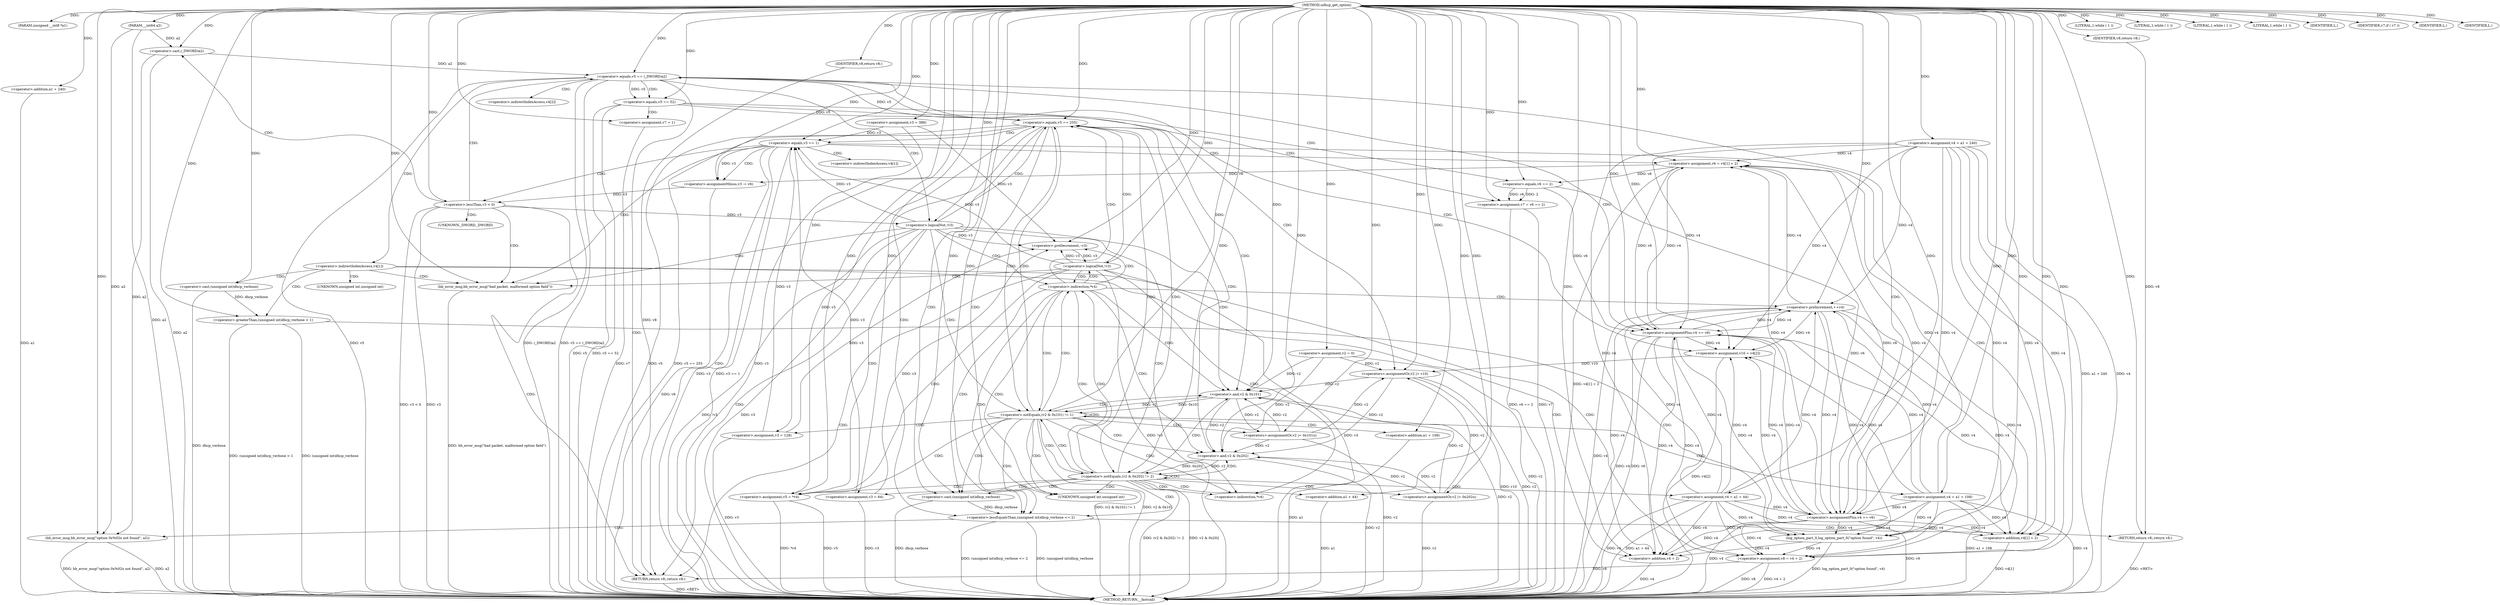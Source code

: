 digraph udhcp_get_option {  
"1000109" [label = "(METHOD,udhcp_get_option)" ]
"1000304" [label = "(METHOD_RETURN,__fastcall)" ]
"1000110" [label = "(PARAM,unsigned __int8 *a1)" ]
"1000111" [label = "(PARAM,__int64 a2)" ]
"1000121" [label = "(<operator>.assignment,v2 = 0)" ]
"1000124" [label = "(<operator>.assignment,v3 = 388)" ]
"1000127" [label = "(<operator>.assignment,v4 = a1 + 240)" ]
"1000129" [label = "(<operator>.addition,a1 + 240)" ]
"1000133" [label = "(LITERAL,1,while ( 1 ))" ]
"1000136" [label = "(LITERAL,1,while ( 1 ))" ]
"1000139" [label = "(LITERAL,1,while ( 1 ))" ]
"1000142" [label = "(LITERAL,1,while ( 1 ))" ]
"1000144" [label = "(<operator>.assignment,v5 = *v4)" ]
"1000152" [label = "(<operator>.preDecrement,--v3)" ]
"1000154" [label = "(<operator>.preIncrement,++v4)" ]
"1000157" [label = "(<operator>.logicalNot,!v3)" ]
"1000161" [label = "(<operator>.equals,v5 == 255)" ]
"1000166" [label = "(<operator>.equals,v3 == 1)" ]
"1000170" [label = "(<operator>.assignment,v6 = v4[1] + 2)" ]
"1000172" [label = "(<operator>.addition,v4[1] + 2)" ]
"1000177" [label = "(<operator>.assignmentMinus,v3 -= v6)" ]
"1000181" [label = "(<operator>.lessThan,v3 < 0)" ]
"1000186" [label = "(<operator>.equals,v5 == (_DWORD)a2)" ]
"1000188" [label = "(<operator>.cast,(_DWORD)a2)" ]
"1000198" [label = "(<operator>.greaterThan,(unsigned int)dhcp_verbose > 1)" ]
"1000199" [label = "(<operator>.cast,(unsigned int)dhcp_verbose)" ]
"1000203" [label = "(log_option_part_0,log_option_part_0(\"option found\", v4))" ]
"1000206" [label = "(<operator>.assignment,v8 = v4 + 2)" ]
"1000208" [label = "(<operator>.addition,v4 + 2)" ]
"1000214" [label = "(IDENTIFIER,L,)" ]
"1000215" [label = "(bb_error_msg,bb_error_msg(\"bad packet, malformed option field\"))" ]
"1000217" [label = "(RETURN,return v8;,return v8;)" ]
"1000218" [label = "(IDENTIFIER,v8,return v8;)" ]
"1000220" [label = "(<operator>.equals,v5 == 52)" ]
"1000223" [label = "(<operator>.assignment,v7 = v6 == 2)" ]
"1000225" [label = "(<operator>.equals,v6 == 2)" ]
"1000229" [label = "(<operator>.assignment,v7 = 1)" ]
"1000233" [label = "(IDENTIFIER,v7,if ( v7 ))" ]
"1000235" [label = "(<operator>.assignmentPlus,v4 += v6)" ]
"1000240" [label = "(<operator>.assignment,v10 = v4[2])" ]
"1000245" [label = "(<operator>.assignmentPlus,v4 += v6)" ]
"1000248" [label = "(<operators>.assignmentOr,v2 |= v10)" ]
"1000252" [label = "(<operator>.logicalNot,!v3)" ]
"1000256" [label = "(<operator>.notEquals,(v2 & 0x101) != 1)" ]
"1000257" [label = "(<operator>.and,v2 & 0x101)" ]
"1000262" [label = "(<operators>.assignmentOr,v2 |= 0x101u)" ]
"1000265" [label = "(<operator>.assignment,v4 = a1 + 108)" ]
"1000267" [label = "(<operator>.addition,a1 + 108)" ]
"1000270" [label = "(<operator>.assignment,v3 = 128)" ]
"1000274" [label = "(<operator>.notEquals,(v2 & 0x202) != 2)" ]
"1000275" [label = "(<operator>.and,v2 & 0x202)" ]
"1000280" [label = "(<operators>.assignmentOr,v2 |= 0x202u)" ]
"1000283" [label = "(<operator>.assignment,v4 = a1 + 44)" ]
"1000285" [label = "(<operator>.addition,a1 + 44)" ]
"1000288" [label = "(<operator>.assignment,v3 = 64)" ]
"1000291" [label = "(IDENTIFIER,L,)" ]
"1000293" [label = "(<operator>.lessEqualsThan,(unsigned int)dhcp_verbose <= 2)" ]
"1000294" [label = "(<operator>.cast,(unsigned int)dhcp_verbose)" ]
"1000298" [label = "(RETURN,return v8;,return v8;)" ]
"1000299" [label = "(IDENTIFIER,v8,return v8;)" ]
"1000300" [label = "(bb_error_msg,bb_error_msg(\"option 0x%02x not found\", a2))" ]
"1000303" [label = "(IDENTIFIER,L,)" ]
"1000146" [label = "(<operator>.indirection,*v4)" ]
"1000149" [label = "(<operator>.indirection,*v4)" ]
"1000173" [label = "(<operator>.indirectIndexAccess,v4[1])" ]
"1000189" [label = "(UNKNOWN,_DWORD,_DWORD)" ]
"1000193" [label = "(<operator>.indirectIndexAccess,v4[1])" ]
"1000200" [label = "(UNKNOWN,unsigned int,unsigned int)" ]
"1000242" [label = "(<operator>.indirectIndexAccess,v4[2])" ]
"1000295" [label = "(UNKNOWN,unsigned int,unsigned int)" ]
  "1000298" -> "1000304"  [ label = "DDG: <RET>"] 
  "1000127" -> "1000304"  [ label = "DDG: v4"] 
  "1000293" -> "1000304"  [ label = "DDG: (unsigned int)dhcp_verbose <= 2"] 
  "1000198" -> "1000304"  [ label = "DDG: (unsigned int)dhcp_verbose > 1"] 
  "1000186" -> "1000304"  [ label = "DDG: v5"] 
  "1000144" -> "1000304"  [ label = "DDG: v5"] 
  "1000111" -> "1000304"  [ label = "DDG: a2"] 
  "1000288" -> "1000304"  [ label = "DDG: v3"] 
  "1000181" -> "1000304"  [ label = "DDG: v3 < 0"] 
  "1000293" -> "1000304"  [ label = "DDG: (unsigned int)dhcp_verbose"] 
  "1000166" -> "1000304"  [ label = "DDG: v3"] 
  "1000161" -> "1000304"  [ label = "DDG: v5 == 255"] 
  "1000265" -> "1000304"  [ label = "DDG: a1 + 108"] 
  "1000198" -> "1000304"  [ label = "DDG: (unsigned int)dhcp_verbose"] 
  "1000203" -> "1000304"  [ label = "DDG: log_option_part_0(\"option found\", v4)"] 
  "1000166" -> "1000304"  [ label = "DDG: v3 == 1"] 
  "1000121" -> "1000304"  [ label = "DDG: v2"] 
  "1000257" -> "1000304"  [ label = "DDG: v2"] 
  "1000229" -> "1000304"  [ label = "DDG: v7"] 
  "1000245" -> "1000304"  [ label = "DDG: v4"] 
  "1000157" -> "1000304"  [ label = "DDG: !v3"] 
  "1000220" -> "1000304"  [ label = "DDG: v5"] 
  "1000256" -> "1000304"  [ label = "DDG: (v2 & 0x101) != 1"] 
  "1000274" -> "1000304"  [ label = "DDG: (v2 & 0x202) != 2"] 
  "1000129" -> "1000304"  [ label = "DDG: a1"] 
  "1000294" -> "1000304"  [ label = "DDG: dhcp_verbose"] 
  "1000220" -> "1000304"  [ label = "DDG: v5 == 52"] 
  "1000265" -> "1000304"  [ label = "DDG: v4"] 
  "1000300" -> "1000304"  [ label = "DDG: a2"] 
  "1000248" -> "1000304"  [ label = "DDG: v10"] 
  "1000267" -> "1000304"  [ label = "DDG: a1"] 
  "1000223" -> "1000304"  [ label = "DDG: v7"] 
  "1000181" -> "1000304"  [ label = "DDG: v3"] 
  "1000252" -> "1000304"  [ label = "DDG: v3"] 
  "1000235" -> "1000304"  [ label = "DDG: v4"] 
  "1000154" -> "1000304"  [ label = "DDG: v4"] 
  "1000157" -> "1000304"  [ label = "DDG: v3"] 
  "1000245" -> "1000304"  [ label = "DDG: v6"] 
  "1000188" -> "1000304"  [ label = "DDG: a2"] 
  "1000215" -> "1000304"  [ label = "DDG: bb_error_msg(\"bad packet, malformed option field\")"] 
  "1000235" -> "1000304"  [ label = "DDG: v6"] 
  "1000270" -> "1000304"  [ label = "DDG: v3"] 
  "1000262" -> "1000304"  [ label = "DDG: v2"] 
  "1000206" -> "1000304"  [ label = "DDG: v8"] 
  "1000274" -> "1000304"  [ label = "DDG: v2 & 0x202"] 
  "1000248" -> "1000304"  [ label = "DDG: v2"] 
  "1000285" -> "1000304"  [ label = "DDG: a1"] 
  "1000252" -> "1000304"  [ label = "DDG: !v3"] 
  "1000223" -> "1000304"  [ label = "DDG: v6 == 2"] 
  "1000256" -> "1000304"  [ label = "DDG: v2 & 0x101"] 
  "1000208" -> "1000304"  [ label = "DDG: v4"] 
  "1000186" -> "1000304"  [ label = "DDG: (_DWORD)a2"] 
  "1000206" -> "1000304"  [ label = "DDG: v4 + 2"] 
  "1000280" -> "1000304"  [ label = "DDG: v2"] 
  "1000124" -> "1000304"  [ label = "DDG: v3"] 
  "1000300" -> "1000304"  [ label = "DDG: bb_error_msg(\"option 0x%02x not found\", a2)"] 
  "1000199" -> "1000304"  [ label = "DDG: dhcp_verbose"] 
  "1000240" -> "1000304"  [ label = "DDG: v4[2]"] 
  "1000177" -> "1000304"  [ label = "DDG: v6"] 
  "1000172" -> "1000304"  [ label = "DDG: v4[1]"] 
  "1000127" -> "1000304"  [ label = "DDG: a1 + 240"] 
  "1000283" -> "1000304"  [ label = "DDG: v4"] 
  "1000275" -> "1000304"  [ label = "DDG: v2"] 
  "1000170" -> "1000304"  [ label = "DDG: v4[1] + 2"] 
  "1000144" -> "1000304"  [ label = "DDG: *v4"] 
  "1000161" -> "1000304"  [ label = "DDG: v5"] 
  "1000186" -> "1000304"  [ label = "DDG: v5 == (_DWORD)a2"] 
  "1000283" -> "1000304"  [ label = "DDG: a1 + 44"] 
  "1000217" -> "1000304"  [ label = "DDG: <RET>"] 
  "1000109" -> "1000110"  [ label = "DDG: "] 
  "1000109" -> "1000111"  [ label = "DDG: "] 
  "1000109" -> "1000121"  [ label = "DDG: "] 
  "1000109" -> "1000124"  [ label = "DDG: "] 
  "1000109" -> "1000127"  [ label = "DDG: "] 
  "1000109" -> "1000129"  [ label = "DDG: "] 
  "1000109" -> "1000133"  [ label = "DDG: "] 
  "1000109" -> "1000136"  [ label = "DDG: "] 
  "1000109" -> "1000139"  [ label = "DDG: "] 
  "1000109" -> "1000142"  [ label = "DDG: "] 
  "1000109" -> "1000144"  [ label = "DDG: "] 
  "1000288" -> "1000152"  [ label = "DDG: v3"] 
  "1000252" -> "1000152"  [ label = "DDG: v3"] 
  "1000124" -> "1000152"  [ label = "DDG: v3"] 
  "1000157" -> "1000152"  [ label = "DDG: v3"] 
  "1000270" -> "1000152"  [ label = "DDG: v3"] 
  "1000109" -> "1000152"  [ label = "DDG: "] 
  "1000127" -> "1000154"  [ label = "DDG: v4"] 
  "1000245" -> "1000154"  [ label = "DDG: v4"] 
  "1000265" -> "1000154"  [ label = "DDG: v4"] 
  "1000235" -> "1000154"  [ label = "DDG: v4"] 
  "1000283" -> "1000154"  [ label = "DDG: v4"] 
  "1000109" -> "1000154"  [ label = "DDG: "] 
  "1000152" -> "1000157"  [ label = "DDG: v3"] 
  "1000109" -> "1000157"  [ label = "DDG: "] 
  "1000220" -> "1000161"  [ label = "DDG: v5"] 
  "1000144" -> "1000161"  [ label = "DDG: v5"] 
  "1000109" -> "1000161"  [ label = "DDG: "] 
  "1000288" -> "1000166"  [ label = "DDG: v3"] 
  "1000252" -> "1000166"  [ label = "DDG: v3"] 
  "1000124" -> "1000166"  [ label = "DDG: v3"] 
  "1000157" -> "1000166"  [ label = "DDG: v3"] 
  "1000270" -> "1000166"  [ label = "DDG: v3"] 
  "1000109" -> "1000166"  [ label = "DDG: "] 
  "1000127" -> "1000170"  [ label = "DDG: v4"] 
  "1000245" -> "1000170"  [ label = "DDG: v4"] 
  "1000265" -> "1000170"  [ label = "DDG: v4"] 
  "1000235" -> "1000170"  [ label = "DDG: v4"] 
  "1000154" -> "1000170"  [ label = "DDG: v4"] 
  "1000283" -> "1000170"  [ label = "DDG: v4"] 
  "1000109" -> "1000170"  [ label = "DDG: "] 
  "1000127" -> "1000172"  [ label = "DDG: v4"] 
  "1000245" -> "1000172"  [ label = "DDG: v4"] 
  "1000265" -> "1000172"  [ label = "DDG: v4"] 
  "1000235" -> "1000172"  [ label = "DDG: v4"] 
  "1000154" -> "1000172"  [ label = "DDG: v4"] 
  "1000283" -> "1000172"  [ label = "DDG: v4"] 
  "1000109" -> "1000172"  [ label = "DDG: "] 
  "1000170" -> "1000177"  [ label = "DDG: v6"] 
  "1000109" -> "1000177"  [ label = "DDG: "] 
  "1000166" -> "1000177"  [ label = "DDG: v3"] 
  "1000177" -> "1000181"  [ label = "DDG: v3"] 
  "1000109" -> "1000181"  [ label = "DDG: "] 
  "1000161" -> "1000186"  [ label = "DDG: v5"] 
  "1000109" -> "1000186"  [ label = "DDG: "] 
  "1000188" -> "1000186"  [ label = "DDG: a2"] 
  "1000111" -> "1000188"  [ label = "DDG: a2"] 
  "1000109" -> "1000188"  [ label = "DDG: "] 
  "1000199" -> "1000198"  [ label = "DDG: dhcp_verbose"] 
  "1000109" -> "1000199"  [ label = "DDG: "] 
  "1000109" -> "1000198"  [ label = "DDG: "] 
  "1000109" -> "1000203"  [ label = "DDG: "] 
  "1000127" -> "1000203"  [ label = "DDG: v4"] 
  "1000245" -> "1000203"  [ label = "DDG: v4"] 
  "1000265" -> "1000203"  [ label = "DDG: v4"] 
  "1000235" -> "1000203"  [ label = "DDG: v4"] 
  "1000154" -> "1000203"  [ label = "DDG: v4"] 
  "1000283" -> "1000203"  [ label = "DDG: v4"] 
  "1000245" -> "1000206"  [ label = "DDG: v4"] 
  "1000265" -> "1000206"  [ label = "DDG: v4"] 
  "1000203" -> "1000206"  [ label = "DDG: v4"] 
  "1000127" -> "1000206"  [ label = "DDG: v4"] 
  "1000235" -> "1000206"  [ label = "DDG: v4"] 
  "1000154" -> "1000206"  [ label = "DDG: v4"] 
  "1000283" -> "1000206"  [ label = "DDG: v4"] 
  "1000109" -> "1000206"  [ label = "DDG: "] 
  "1000245" -> "1000208"  [ label = "DDG: v4"] 
  "1000265" -> "1000208"  [ label = "DDG: v4"] 
  "1000203" -> "1000208"  [ label = "DDG: v4"] 
  "1000127" -> "1000208"  [ label = "DDG: v4"] 
  "1000235" -> "1000208"  [ label = "DDG: v4"] 
  "1000154" -> "1000208"  [ label = "DDG: v4"] 
  "1000283" -> "1000208"  [ label = "DDG: v4"] 
  "1000109" -> "1000208"  [ label = "DDG: "] 
  "1000109" -> "1000214"  [ label = "DDG: "] 
  "1000109" -> "1000215"  [ label = "DDG: "] 
  "1000218" -> "1000217"  [ label = "DDG: v8"] 
  "1000206" -> "1000217"  [ label = "DDG: v8"] 
  "1000109" -> "1000218"  [ label = "DDG: "] 
  "1000186" -> "1000220"  [ label = "DDG: v5"] 
  "1000109" -> "1000220"  [ label = "DDG: "] 
  "1000225" -> "1000223"  [ label = "DDG: v6"] 
  "1000225" -> "1000223"  [ label = "DDG: 2"] 
  "1000109" -> "1000223"  [ label = "DDG: "] 
  "1000109" -> "1000225"  [ label = "DDG: "] 
  "1000170" -> "1000225"  [ label = "DDG: v6"] 
  "1000109" -> "1000229"  [ label = "DDG: "] 
  "1000109" -> "1000233"  [ label = "DDG: "] 
  "1000225" -> "1000235"  [ label = "DDG: v6"] 
  "1000109" -> "1000235"  [ label = "DDG: "] 
  "1000170" -> "1000235"  [ label = "DDG: v6"] 
  "1000127" -> "1000235"  [ label = "DDG: v4"] 
  "1000245" -> "1000235"  [ label = "DDG: v4"] 
  "1000265" -> "1000235"  [ label = "DDG: v4"] 
  "1000154" -> "1000235"  [ label = "DDG: v4"] 
  "1000283" -> "1000235"  [ label = "DDG: v4"] 
  "1000127" -> "1000240"  [ label = "DDG: v4"] 
  "1000245" -> "1000240"  [ label = "DDG: v4"] 
  "1000265" -> "1000240"  [ label = "DDG: v4"] 
  "1000283" -> "1000240"  [ label = "DDG: v4"] 
  "1000235" -> "1000240"  [ label = "DDG: v4"] 
  "1000154" -> "1000240"  [ label = "DDG: v4"] 
  "1000109" -> "1000240"  [ label = "DDG: "] 
  "1000225" -> "1000245"  [ label = "DDG: v6"] 
  "1000109" -> "1000245"  [ label = "DDG: "] 
  "1000170" -> "1000245"  [ label = "DDG: v6"] 
  "1000127" -> "1000245"  [ label = "DDG: v4"] 
  "1000265" -> "1000245"  [ label = "DDG: v4"] 
  "1000235" -> "1000245"  [ label = "DDG: v4"] 
  "1000154" -> "1000245"  [ label = "DDG: v4"] 
  "1000283" -> "1000245"  [ label = "DDG: v4"] 
  "1000240" -> "1000248"  [ label = "DDG: v10"] 
  "1000109" -> "1000248"  [ label = "DDG: "] 
  "1000121" -> "1000248"  [ label = "DDG: v2"] 
  "1000262" -> "1000248"  [ label = "DDG: v2"] 
  "1000280" -> "1000248"  [ label = "DDG: v2"] 
  "1000181" -> "1000252"  [ label = "DDG: v3"] 
  "1000109" -> "1000252"  [ label = "DDG: "] 
  "1000257" -> "1000256"  [ label = "DDG: v2"] 
  "1000257" -> "1000256"  [ label = "DDG: 0x101"] 
  "1000121" -> "1000257"  [ label = "DDG: v2"] 
  "1000262" -> "1000257"  [ label = "DDG: v2"] 
  "1000248" -> "1000257"  [ label = "DDG: v2"] 
  "1000280" -> "1000257"  [ label = "DDG: v2"] 
  "1000109" -> "1000257"  [ label = "DDG: "] 
  "1000109" -> "1000256"  [ label = "DDG: "] 
  "1000109" -> "1000262"  [ label = "DDG: "] 
  "1000257" -> "1000262"  [ label = "DDG: v2"] 
  "1000109" -> "1000265"  [ label = "DDG: "] 
  "1000109" -> "1000267"  [ label = "DDG: "] 
  "1000109" -> "1000270"  [ label = "DDG: "] 
  "1000275" -> "1000274"  [ label = "DDG: v2"] 
  "1000275" -> "1000274"  [ label = "DDG: 0x202"] 
  "1000262" -> "1000275"  [ label = "DDG: v2"] 
  "1000248" -> "1000275"  [ label = "DDG: v2"] 
  "1000280" -> "1000275"  [ label = "DDG: v2"] 
  "1000121" -> "1000275"  [ label = "DDG: v2"] 
  "1000257" -> "1000275"  [ label = "DDG: v2"] 
  "1000109" -> "1000275"  [ label = "DDG: "] 
  "1000109" -> "1000274"  [ label = "DDG: "] 
  "1000109" -> "1000280"  [ label = "DDG: "] 
  "1000275" -> "1000280"  [ label = "DDG: v2"] 
  "1000109" -> "1000283"  [ label = "DDG: "] 
  "1000109" -> "1000285"  [ label = "DDG: "] 
  "1000109" -> "1000288"  [ label = "DDG: "] 
  "1000109" -> "1000291"  [ label = "DDG: "] 
  "1000294" -> "1000293"  [ label = "DDG: dhcp_verbose"] 
  "1000109" -> "1000294"  [ label = "DDG: "] 
  "1000109" -> "1000293"  [ label = "DDG: "] 
  "1000299" -> "1000298"  [ label = "DDG: v8"] 
  "1000109" -> "1000298"  [ label = "DDG: "] 
  "1000109" -> "1000299"  [ label = "DDG: "] 
  "1000109" -> "1000300"  [ label = "DDG: "] 
  "1000188" -> "1000300"  [ label = "DDG: a2"] 
  "1000111" -> "1000300"  [ label = "DDG: a2"] 
  "1000109" -> "1000303"  [ label = "DDG: "] 
  "1000149" -> "1000157"  [ label = "CDG: "] 
  "1000149" -> "1000154"  [ label = "CDG: "] 
  "1000149" -> "1000152"  [ label = "CDG: "] 
  "1000149" -> "1000161"  [ label = "CDG: "] 
  "1000149" -> "1000256"  [ label = "CDG: "] 
  "1000149" -> "1000257"  [ label = "CDG: "] 
  "1000149" -> "1000275"  [ label = "CDG: "] 
  "1000149" -> "1000274"  [ label = "CDG: "] 
  "1000149" -> "1000295"  [ label = "CDG: "] 
  "1000149" -> "1000294"  [ label = "CDG: "] 
  "1000149" -> "1000293"  [ label = "CDG: "] 
  "1000157" -> "1000217"  [ label = "CDG: "] 
  "1000157" -> "1000215"  [ label = "CDG: "] 
  "1000157" -> "1000161"  [ label = "CDG: "] 
  "1000157" -> "1000144"  [ label = "CDG: "] 
  "1000157" -> "1000149"  [ label = "CDG: "] 
  "1000157" -> "1000146"  [ label = "CDG: "] 
  "1000161" -> "1000166"  [ label = "CDG: "] 
  "1000161" -> "1000256"  [ label = "CDG: "] 
  "1000161" -> "1000257"  [ label = "CDG: "] 
  "1000161" -> "1000275"  [ label = "CDG: "] 
  "1000161" -> "1000274"  [ label = "CDG: "] 
  "1000161" -> "1000295"  [ label = "CDG: "] 
  "1000161" -> "1000294"  [ label = "CDG: "] 
  "1000161" -> "1000293"  [ label = "CDG: "] 
  "1000166" -> "1000173"  [ label = "CDG: "] 
  "1000166" -> "1000172"  [ label = "CDG: "] 
  "1000166" -> "1000170"  [ label = "CDG: "] 
  "1000166" -> "1000181"  [ label = "CDG: "] 
  "1000166" -> "1000177"  [ label = "CDG: "] 
  "1000166" -> "1000217"  [ label = "CDG: "] 
  "1000166" -> "1000215"  [ label = "CDG: "] 
  "1000181" -> "1000189"  [ label = "CDG: "] 
  "1000181" -> "1000188"  [ label = "CDG: "] 
  "1000181" -> "1000186"  [ label = "CDG: "] 
  "1000181" -> "1000217"  [ label = "CDG: "] 
  "1000181" -> "1000215"  [ label = "CDG: "] 
  "1000186" -> "1000193"  [ label = "CDG: "] 
  "1000186" -> "1000220"  [ label = "CDG: "] 
  "1000186" -> "1000217"  [ label = "CDG: "] 
  "1000186" -> "1000252"  [ label = "CDG: "] 
  "1000186" -> "1000240"  [ label = "CDG: "] 
  "1000186" -> "1000235"  [ label = "CDG: "] 
  "1000186" -> "1000248"  [ label = "CDG: "] 
  "1000186" -> "1000245"  [ label = "CDG: "] 
  "1000186" -> "1000242"  [ label = "CDG: "] 
  "1000193" -> "1000208"  [ label = "CDG: "] 
  "1000193" -> "1000206"  [ label = "CDG: "] 
  "1000193" -> "1000200"  [ label = "CDG: "] 
  "1000193" -> "1000199"  [ label = "CDG: "] 
  "1000193" -> "1000198"  [ label = "CDG: "] 
  "1000193" -> "1000215"  [ label = "CDG: "] 
  "1000198" -> "1000203"  [ label = "CDG: "] 
  "1000220" -> "1000223"  [ label = "CDG: "] 
  "1000220" -> "1000229"  [ label = "CDG: "] 
  "1000220" -> "1000225"  [ label = "CDG: "] 
  "1000252" -> "1000217"  [ label = "CDG: "] 
  "1000252" -> "1000215"  [ label = "CDG: "] 
  "1000252" -> "1000256"  [ label = "CDG: "] 
  "1000252" -> "1000257"  [ label = "CDG: "] 
  "1000252" -> "1000161"  [ label = "CDG: "] 
  "1000252" -> "1000144"  [ label = "CDG: "] 
  "1000252" -> "1000149"  [ label = "CDG: "] 
  "1000252" -> "1000146"  [ label = "CDG: "] 
  "1000256" -> "1000270"  [ label = "CDG: "] 
  "1000256" -> "1000267"  [ label = "CDG: "] 
  "1000256" -> "1000265"  [ label = "CDG: "] 
  "1000256" -> "1000262"  [ label = "CDG: "] 
  "1000256" -> "1000275"  [ label = "CDG: "] 
  "1000256" -> "1000274"  [ label = "CDG: "] 
  "1000256" -> "1000295"  [ label = "CDG: "] 
  "1000256" -> "1000294"  [ label = "CDG: "] 
  "1000256" -> "1000293"  [ label = "CDG: "] 
  "1000256" -> "1000256"  [ label = "CDG: "] 
  "1000256" -> "1000257"  [ label = "CDG: "] 
  "1000256" -> "1000161"  [ label = "CDG: "] 
  "1000256" -> "1000144"  [ label = "CDG: "] 
  "1000256" -> "1000149"  [ label = "CDG: "] 
  "1000256" -> "1000146"  [ label = "CDG: "] 
  "1000274" -> "1000288"  [ label = "CDG: "] 
  "1000274" -> "1000285"  [ label = "CDG: "] 
  "1000274" -> "1000283"  [ label = "CDG: "] 
  "1000274" -> "1000280"  [ label = "CDG: "] 
  "1000274" -> "1000295"  [ label = "CDG: "] 
  "1000274" -> "1000294"  [ label = "CDG: "] 
  "1000274" -> "1000293"  [ label = "CDG: "] 
  "1000274" -> "1000275"  [ label = "CDG: "] 
  "1000274" -> "1000274"  [ label = "CDG: "] 
  "1000274" -> "1000256"  [ label = "CDG: "] 
  "1000274" -> "1000257"  [ label = "CDG: "] 
  "1000274" -> "1000161"  [ label = "CDG: "] 
  "1000274" -> "1000144"  [ label = "CDG: "] 
  "1000274" -> "1000149"  [ label = "CDG: "] 
  "1000274" -> "1000146"  [ label = "CDG: "] 
  "1000293" -> "1000300"  [ label = "CDG: "] 
  "1000293" -> "1000298"  [ label = "CDG: "] 
}
